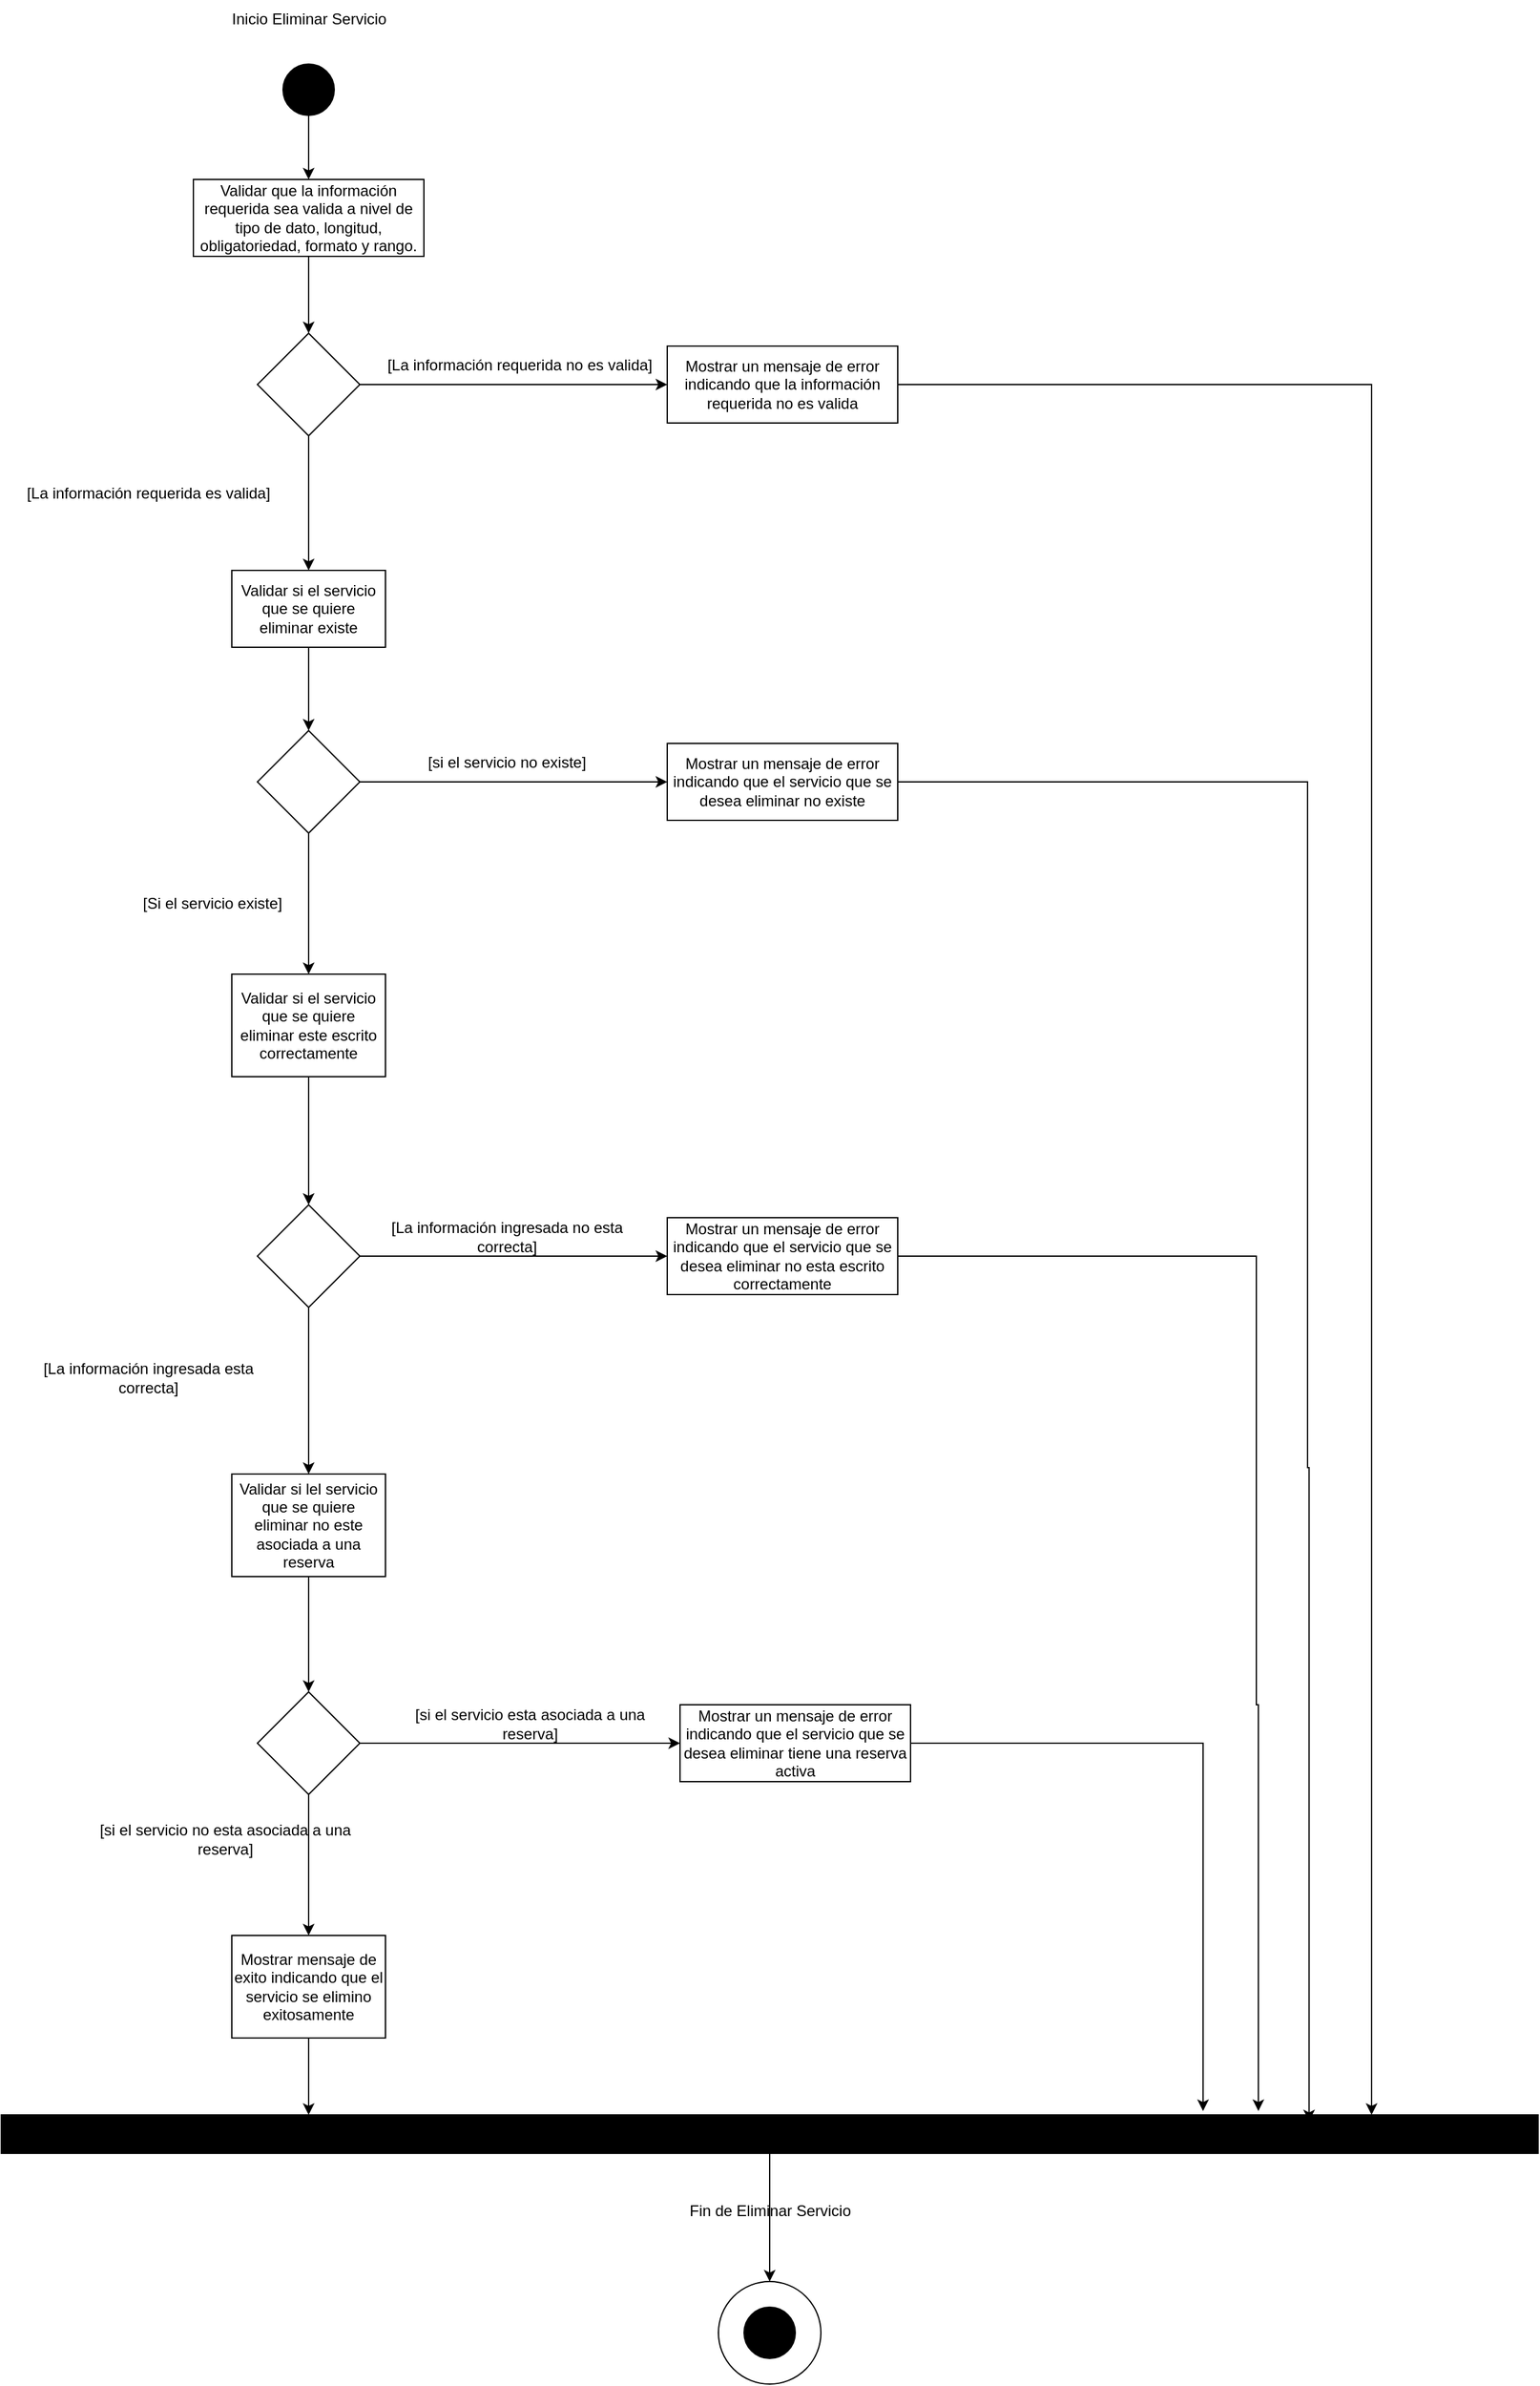 <mxfile version="23.0.2" type="device">
  <diagram name="Página-1" id="x9CmnGcBnZ_YHvCdk06k">
    <mxGraphModel dx="1931" dy="508" grid="1" gridSize="10" guides="1" tooltips="1" connect="1" arrows="1" fold="1" page="1" pageScale="1" pageWidth="827" pageHeight="1169" math="0" shadow="0">
      <root>
        <mxCell id="0" />
        <mxCell id="1" parent="0" />
        <mxCell id="I10mN_lkF9MRb2houSes-4" style="edgeStyle=orthogonalEdgeStyle;rounded=0;orthogonalLoop=1;jettySize=auto;html=1;" parent="1" source="I10mN_lkF9MRb2houSes-1" target="I10mN_lkF9MRb2houSes-5" edge="1">
          <mxGeometry relative="1" as="geometry">
            <mxPoint x="190" y="290" as="targetPoint" />
          </mxGeometry>
        </mxCell>
        <mxCell id="I10mN_lkF9MRb2houSes-1" value="" style="ellipse;whiteSpace=wrap;html=1;aspect=fixed;fillColor=#000000;" parent="1" vertex="1">
          <mxGeometry x="170" y="190" width="40" height="40" as="geometry" />
        </mxCell>
        <mxCell id="I10mN_lkF9MRb2houSes-2" value="Inicio Eliminar Servicio" style="text;html=1;strokeColor=none;fillColor=none;align=center;verticalAlign=middle;whiteSpace=wrap;rounded=0;" parent="1" vertex="1">
          <mxGeometry x="122.5" y="140" width="135" height="30" as="geometry" />
        </mxCell>
        <mxCell id="I10mN_lkF9MRb2houSes-7" style="edgeStyle=orthogonalEdgeStyle;rounded=0;orthogonalLoop=1;jettySize=auto;html=1;" parent="1" source="I10mN_lkF9MRb2houSes-5" target="I10mN_lkF9MRb2houSes-6" edge="1">
          <mxGeometry relative="1" as="geometry" />
        </mxCell>
        <mxCell id="I10mN_lkF9MRb2houSes-5" value="Validar que la información requerida sea valida a nivel de tipo de dato, longitud, obligatoriedad, formato y rango." style="rounded=0;whiteSpace=wrap;html=1;" parent="1" vertex="1">
          <mxGeometry x="100" y="280" width="180" height="60" as="geometry" />
        </mxCell>
        <mxCell id="I10mN_lkF9MRb2houSes-9" style="edgeStyle=orthogonalEdgeStyle;rounded=0;orthogonalLoop=1;jettySize=auto;html=1;" parent="1" source="I10mN_lkF9MRb2houSes-6" target="I10mN_lkF9MRb2houSes-11" edge="1">
          <mxGeometry relative="1" as="geometry">
            <mxPoint x="470" y="440" as="targetPoint" />
          </mxGeometry>
        </mxCell>
        <mxCell id="I10mN_lkF9MRb2houSes-13" style="edgeStyle=orthogonalEdgeStyle;rounded=0;orthogonalLoop=1;jettySize=auto;html=1;" parent="1" source="I10mN_lkF9MRb2houSes-6" target="I10mN_lkF9MRb2houSes-12" edge="1">
          <mxGeometry relative="1" as="geometry" />
        </mxCell>
        <mxCell id="I10mN_lkF9MRb2houSes-6" value="" style="rhombus;whiteSpace=wrap;html=1;" parent="1" vertex="1">
          <mxGeometry x="150" y="400" width="80" height="80" as="geometry" />
        </mxCell>
        <mxCell id="I10mN_lkF9MRb2houSes-10" value="[La información requerida no es valida]" style="text;html=1;strokeColor=none;fillColor=none;align=center;verticalAlign=middle;whiteSpace=wrap;rounded=0;" parent="1" vertex="1">
          <mxGeometry x="250" y="410" width="210" height="30" as="geometry" />
        </mxCell>
        <mxCell id="I10mN_lkF9MRb2houSes-60" style="edgeStyle=orthogonalEdgeStyle;rounded=0;orthogonalLoop=1;jettySize=auto;html=1;exitX=1;exitY=0.5;exitDx=0;exitDy=0;" parent="1" source="I10mN_lkF9MRb2houSes-11" target="I10mN_lkF9MRb2houSes-49" edge="1">
          <mxGeometry relative="1" as="geometry">
            <Array as="points">
              <mxPoint x="1020" y="440" />
            </Array>
            <mxPoint x="1110" y="440" as="sourcePoint" />
            <mxPoint x="1020" y="1710" as="targetPoint" />
          </mxGeometry>
        </mxCell>
        <mxCell id="I10mN_lkF9MRb2houSes-11" value="Mostrar un mensaje de error indicando que la información requerida no es valida" style="rounded=0;whiteSpace=wrap;html=1;" parent="1" vertex="1">
          <mxGeometry x="470" y="410" width="180" height="60" as="geometry" />
        </mxCell>
        <mxCell id="rCeDq43KtB1fvTbxr5gH-2" style="edgeStyle=orthogonalEdgeStyle;rounded=0;orthogonalLoop=1;jettySize=auto;html=1;exitX=0.5;exitY=1;exitDx=0;exitDy=0;entryX=0.5;entryY=0;entryDx=0;entryDy=0;" parent="1" source="I10mN_lkF9MRb2houSes-12" target="rCeDq43KtB1fvTbxr5gH-1" edge="1">
          <mxGeometry relative="1" as="geometry" />
        </mxCell>
        <mxCell id="I10mN_lkF9MRb2houSes-12" value="Validar si el servicio que se quiere eliminar existe" style="rounded=0;whiteSpace=wrap;html=1;" parent="1" vertex="1">
          <mxGeometry x="130" y="585" width="120" height="60" as="geometry" />
        </mxCell>
        <mxCell id="I10mN_lkF9MRb2houSes-14" value="[La información requerida es valida]" style="text;html=1;strokeColor=none;fillColor=none;align=center;verticalAlign=middle;whiteSpace=wrap;rounded=0;" parent="1" vertex="1">
          <mxGeometry x="-40" y="510" width="210" height="30" as="geometry" />
        </mxCell>
        <mxCell id="I10mN_lkF9MRb2houSes-18" style="edgeStyle=orthogonalEdgeStyle;rounded=0;orthogonalLoop=1;jettySize=auto;html=1;" parent="1" source="I10mN_lkF9MRb2houSes-15" target="I10mN_lkF9MRb2houSes-17" edge="1">
          <mxGeometry relative="1" as="geometry" />
        </mxCell>
        <mxCell id="I10mN_lkF9MRb2houSes-21" style="edgeStyle=orthogonalEdgeStyle;rounded=0;orthogonalLoop=1;jettySize=auto;html=1;" parent="1" source="I10mN_lkF9MRb2houSes-15" edge="1">
          <mxGeometry relative="1" as="geometry">
            <mxPoint x="190" y="1650" as="targetPoint" />
          </mxGeometry>
        </mxCell>
        <mxCell id="I10mN_lkF9MRb2houSes-15" value="" style="rhombus;whiteSpace=wrap;html=1;" parent="1" vertex="1">
          <mxGeometry x="150" y="1460" width="80" height="80" as="geometry" />
        </mxCell>
        <mxCell id="I10mN_lkF9MRb2houSes-17" value="Mostrar un mensaje de error indicando que el servicio que se desea eliminar tiene una reserva activa" style="rounded=0;whiteSpace=wrap;html=1;" parent="1" vertex="1">
          <mxGeometry x="480" y="1470" width="180" height="60" as="geometry" />
        </mxCell>
        <mxCell id="I10mN_lkF9MRb2houSes-19" value="[si el servicio esta asociada a una reserva]" style="text;html=1;strokeColor=none;fillColor=none;align=center;verticalAlign=middle;whiteSpace=wrap;rounded=0;" parent="1" vertex="1">
          <mxGeometry x="257.5" y="1470" width="210" height="30" as="geometry" />
        </mxCell>
        <mxCell id="I10mN_lkF9MRb2houSes-22" value="[si el servicio no esta asociada a una reserva]" style="text;html=1;strokeColor=none;fillColor=none;align=center;verticalAlign=middle;whiteSpace=wrap;rounded=0;" parent="1" vertex="1">
          <mxGeometry x="20" y="1560" width="210" height="30" as="geometry" />
        </mxCell>
        <mxCell id="I10mN_lkF9MRb2houSes-47" value="Mostrar mensaje de exito indicando que el servicio se elimino exitosamente" style="rounded=0;whiteSpace=wrap;html=1;" parent="1" vertex="1">
          <mxGeometry x="130" y="1650" width="120" height="80" as="geometry" />
        </mxCell>
        <mxCell id="uY2GZrnFG4u4bRt9zj5L-2" style="edgeStyle=orthogonalEdgeStyle;rounded=0;orthogonalLoop=1;jettySize=auto;html=1;exitX=0.5;exitY=1;exitDx=0;exitDy=0;" parent="1" source="I10mN_lkF9MRb2houSes-49" target="I10mN_lkF9MRb2houSes-50" edge="1">
          <mxGeometry relative="1" as="geometry" />
        </mxCell>
        <mxCell id="I10mN_lkF9MRb2houSes-49" value="" style="rounded=0;whiteSpace=wrap;html=1;fillColor=#000000;" parent="1" vertex="1">
          <mxGeometry x="-50" y="1790" width="1200" height="30" as="geometry" />
        </mxCell>
        <mxCell id="I10mN_lkF9MRb2houSes-50" value="" style="ellipse;whiteSpace=wrap;html=1;aspect=fixed;" parent="1" vertex="1">
          <mxGeometry x="510" y="1920" width="80" height="80" as="geometry" />
        </mxCell>
        <mxCell id="I10mN_lkF9MRb2houSes-52" value="" style="ellipse;whiteSpace=wrap;html=1;aspect=fixed;fillColor=#000000;" parent="1" vertex="1">
          <mxGeometry x="530" y="1940" width="40" height="40" as="geometry" />
        </mxCell>
        <mxCell id="I10mN_lkF9MRb2houSes-53" value="Fin de Eliminar Servicio" style="text;html=1;align=center;verticalAlign=middle;resizable=0;points=[];autosize=1;strokeColor=none;fillColor=none;" parent="1" vertex="1">
          <mxGeometry x="475" y="1850" width="150" height="30" as="geometry" />
        </mxCell>
        <mxCell id="uY2GZrnFG4u4bRt9zj5L-1" style="edgeStyle=orthogonalEdgeStyle;rounded=0;orthogonalLoop=1;jettySize=auto;html=1;exitX=0.5;exitY=1;exitDx=0;exitDy=0;entryX=0.2;entryY=0;entryDx=0;entryDy=0;entryPerimeter=0;" parent="1" source="I10mN_lkF9MRb2houSes-47" target="I10mN_lkF9MRb2houSes-49" edge="1">
          <mxGeometry relative="1" as="geometry" />
        </mxCell>
        <mxCell id="rCeDq43KtB1fvTbxr5gH-4" style="edgeStyle=orthogonalEdgeStyle;rounded=0;orthogonalLoop=1;jettySize=auto;html=1;exitX=1;exitY=0.5;exitDx=0;exitDy=0;entryX=0;entryY=0.5;entryDx=0;entryDy=0;" parent="1" source="rCeDq43KtB1fvTbxr5gH-1" target="rCeDq43KtB1fvTbxr5gH-3" edge="1">
          <mxGeometry relative="1" as="geometry" />
        </mxCell>
        <mxCell id="rCeDq43KtB1fvTbxr5gH-7" style="edgeStyle=orthogonalEdgeStyle;rounded=0;orthogonalLoop=1;jettySize=auto;html=1;exitX=0.5;exitY=1;exitDx=0;exitDy=0;" parent="1" source="rCeDq43KtB1fvTbxr5gH-1" target="rCeDq43KtB1fvTbxr5gH-6" edge="1">
          <mxGeometry relative="1" as="geometry" />
        </mxCell>
        <mxCell id="rCeDq43KtB1fvTbxr5gH-1" value="" style="rhombus;whiteSpace=wrap;html=1;" parent="1" vertex="1">
          <mxGeometry x="150" y="710" width="80" height="80" as="geometry" />
        </mxCell>
        <mxCell id="rCeDq43KtB1fvTbxr5gH-3" value="Mostrar un mensaje de error indicando que el servicio que se desea eliminar no existe" style="rounded=0;whiteSpace=wrap;html=1;" parent="1" vertex="1">
          <mxGeometry x="470" y="720" width="180" height="60" as="geometry" />
        </mxCell>
        <mxCell id="rCeDq43KtB1fvTbxr5gH-5" value="[si el servicio no existe]" style="text;html=1;strokeColor=none;fillColor=none;align=center;verticalAlign=middle;whiteSpace=wrap;rounded=0;" parent="1" vertex="1">
          <mxGeometry x="240" y="720" width="210" height="30" as="geometry" />
        </mxCell>
        <mxCell id="rCeDq43KtB1fvTbxr5gH-15" style="edgeStyle=orthogonalEdgeStyle;rounded=0;orthogonalLoop=1;jettySize=auto;html=1;exitX=0.5;exitY=1;exitDx=0;exitDy=0;entryX=0.5;entryY=0;entryDx=0;entryDy=0;" parent="1" source="rCeDq43KtB1fvTbxr5gH-6" target="rCeDq43KtB1fvTbxr5gH-10" edge="1">
          <mxGeometry relative="1" as="geometry" />
        </mxCell>
        <mxCell id="rCeDq43KtB1fvTbxr5gH-6" value="Validar si el servicio que se quiere eliminar este escrito correctamente" style="rounded=0;whiteSpace=wrap;html=1;" parent="1" vertex="1">
          <mxGeometry x="130" y="900" width="120" height="80" as="geometry" />
        </mxCell>
        <mxCell id="rCeDq43KtB1fvTbxr5gH-8" value="[Si el servicio existe]" style="text;html=1;strokeColor=none;fillColor=none;align=center;verticalAlign=middle;whiteSpace=wrap;rounded=0;" parent="1" vertex="1">
          <mxGeometry x="10" y="830" width="210" height="30" as="geometry" />
        </mxCell>
        <mxCell id="rCeDq43KtB1fvTbxr5gH-9" style="edgeStyle=orthogonalEdgeStyle;rounded=0;orthogonalLoop=1;jettySize=auto;html=1;exitX=0.5;exitY=1;exitDx=0;exitDy=0;" parent="1" source="rCeDq43KtB1fvTbxr5gH-10" target="rCeDq43KtB1fvTbxr5gH-29" edge="1">
          <mxGeometry relative="1" as="geometry">
            <mxPoint x="190" y="1270" as="targetPoint" />
          </mxGeometry>
        </mxCell>
        <mxCell id="rCeDq43KtB1fvTbxr5gH-16" style="edgeStyle=orthogonalEdgeStyle;rounded=0;orthogonalLoop=1;jettySize=auto;html=1;exitX=1;exitY=0.5;exitDx=0;exitDy=0;entryX=0;entryY=0.5;entryDx=0;entryDy=0;" parent="1" source="rCeDq43KtB1fvTbxr5gH-10" target="rCeDq43KtB1fvTbxr5gH-11" edge="1">
          <mxGeometry relative="1" as="geometry" />
        </mxCell>
        <mxCell id="rCeDq43KtB1fvTbxr5gH-10" value="" style="rhombus;whiteSpace=wrap;html=1;" parent="1" vertex="1">
          <mxGeometry x="150" y="1080" width="80" height="80" as="geometry" />
        </mxCell>
        <mxCell id="rCeDq43KtB1fvTbxr5gH-11" value="Mostrar un mensaje de error indicando que el servicio que se desea eliminar no esta escrito correctamente" style="rounded=0;whiteSpace=wrap;html=1;" parent="1" vertex="1">
          <mxGeometry x="470" y="1090" width="180" height="60" as="geometry" />
        </mxCell>
        <mxCell id="rCeDq43KtB1fvTbxr5gH-12" value="[La información ingresada no esta correcta]" style="text;html=1;strokeColor=none;fillColor=none;align=center;verticalAlign=middle;whiteSpace=wrap;rounded=0;" parent="1" vertex="1">
          <mxGeometry x="240" y="1090" width="210" height="30" as="geometry" />
        </mxCell>
        <mxCell id="rCeDq43KtB1fvTbxr5gH-14" value="[La información ingresada esta correcta]" style="text;html=1;strokeColor=none;fillColor=none;align=center;verticalAlign=middle;whiteSpace=wrap;rounded=0;" parent="1" vertex="1">
          <mxGeometry x="-40" y="1200" width="210" height="30" as="geometry" />
        </mxCell>
        <mxCell id="rCeDq43KtB1fvTbxr5gH-32" style="edgeStyle=orthogonalEdgeStyle;rounded=0;orthogonalLoop=1;jettySize=auto;html=1;exitX=0.5;exitY=1;exitDx=0;exitDy=0;entryX=0.5;entryY=0;entryDx=0;entryDy=0;" parent="1" source="rCeDq43KtB1fvTbxr5gH-29" target="I10mN_lkF9MRb2houSes-15" edge="1">
          <mxGeometry relative="1" as="geometry" />
        </mxCell>
        <mxCell id="rCeDq43KtB1fvTbxr5gH-29" value="Validar si lel servicio que se quiere eliminar no este asociada a una reserva" style="rounded=0;whiteSpace=wrap;html=1;" parent="1" vertex="1">
          <mxGeometry x="130" y="1290" width="120" height="80" as="geometry" />
        </mxCell>
        <mxCell id="72iiLQkYhRaqvz-QGN7f-1" style="edgeStyle=orthogonalEdgeStyle;rounded=0;orthogonalLoop=1;jettySize=auto;html=1;exitX=1;exitY=0.5;exitDx=0;exitDy=0;entryX=0.851;entryY=0.167;entryDx=0;entryDy=0;entryPerimeter=0;" edge="1" parent="1" source="rCeDq43KtB1fvTbxr5gH-3" target="I10mN_lkF9MRb2houSes-49">
          <mxGeometry relative="1" as="geometry">
            <Array as="points">
              <mxPoint x="970" y="750" />
              <mxPoint x="970" y="1285" />
              <mxPoint x="971" y="1285" />
            </Array>
          </mxGeometry>
        </mxCell>
        <mxCell id="72iiLQkYhRaqvz-QGN7f-2" style="edgeStyle=orthogonalEdgeStyle;rounded=0;orthogonalLoop=1;jettySize=auto;html=1;exitX=1;exitY=0.5;exitDx=0;exitDy=0;entryX=0.818;entryY=-0.1;entryDx=0;entryDy=0;entryPerimeter=0;" edge="1" parent="1" source="rCeDq43KtB1fvTbxr5gH-11" target="I10mN_lkF9MRb2houSes-49">
          <mxGeometry relative="1" as="geometry">
            <Array as="points">
              <mxPoint x="930" y="1120" />
              <mxPoint x="930" y="1470" />
              <mxPoint x="932" y="1470" />
            </Array>
          </mxGeometry>
        </mxCell>
        <mxCell id="72iiLQkYhRaqvz-QGN7f-3" style="edgeStyle=orthogonalEdgeStyle;rounded=0;orthogonalLoop=1;jettySize=auto;html=1;exitX=1;exitY=0.5;exitDx=0;exitDy=0;entryX=0.782;entryY=-0.1;entryDx=0;entryDy=0;entryPerimeter=0;" edge="1" parent="1" source="I10mN_lkF9MRb2houSes-17" target="I10mN_lkF9MRb2houSes-49">
          <mxGeometry relative="1" as="geometry">
            <Array as="points">
              <mxPoint x="888" y="1500" />
            </Array>
          </mxGeometry>
        </mxCell>
      </root>
    </mxGraphModel>
  </diagram>
</mxfile>
